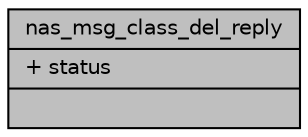 digraph "nas_msg_class_del_reply"
{
 // LATEX_PDF_SIZE
  edge [fontname="Helvetica",fontsize="10",labelfontname="Helvetica",labelfontsize="10"];
  node [fontname="Helvetica",fontsize="10",shape=record];
  Node1 [label="{nas_msg_class_del_reply\n|+ status\l|}",height=0.2,width=0.4,color="black", fillcolor="grey75", style="filled", fontcolor="black",tooltip=" "];
}
